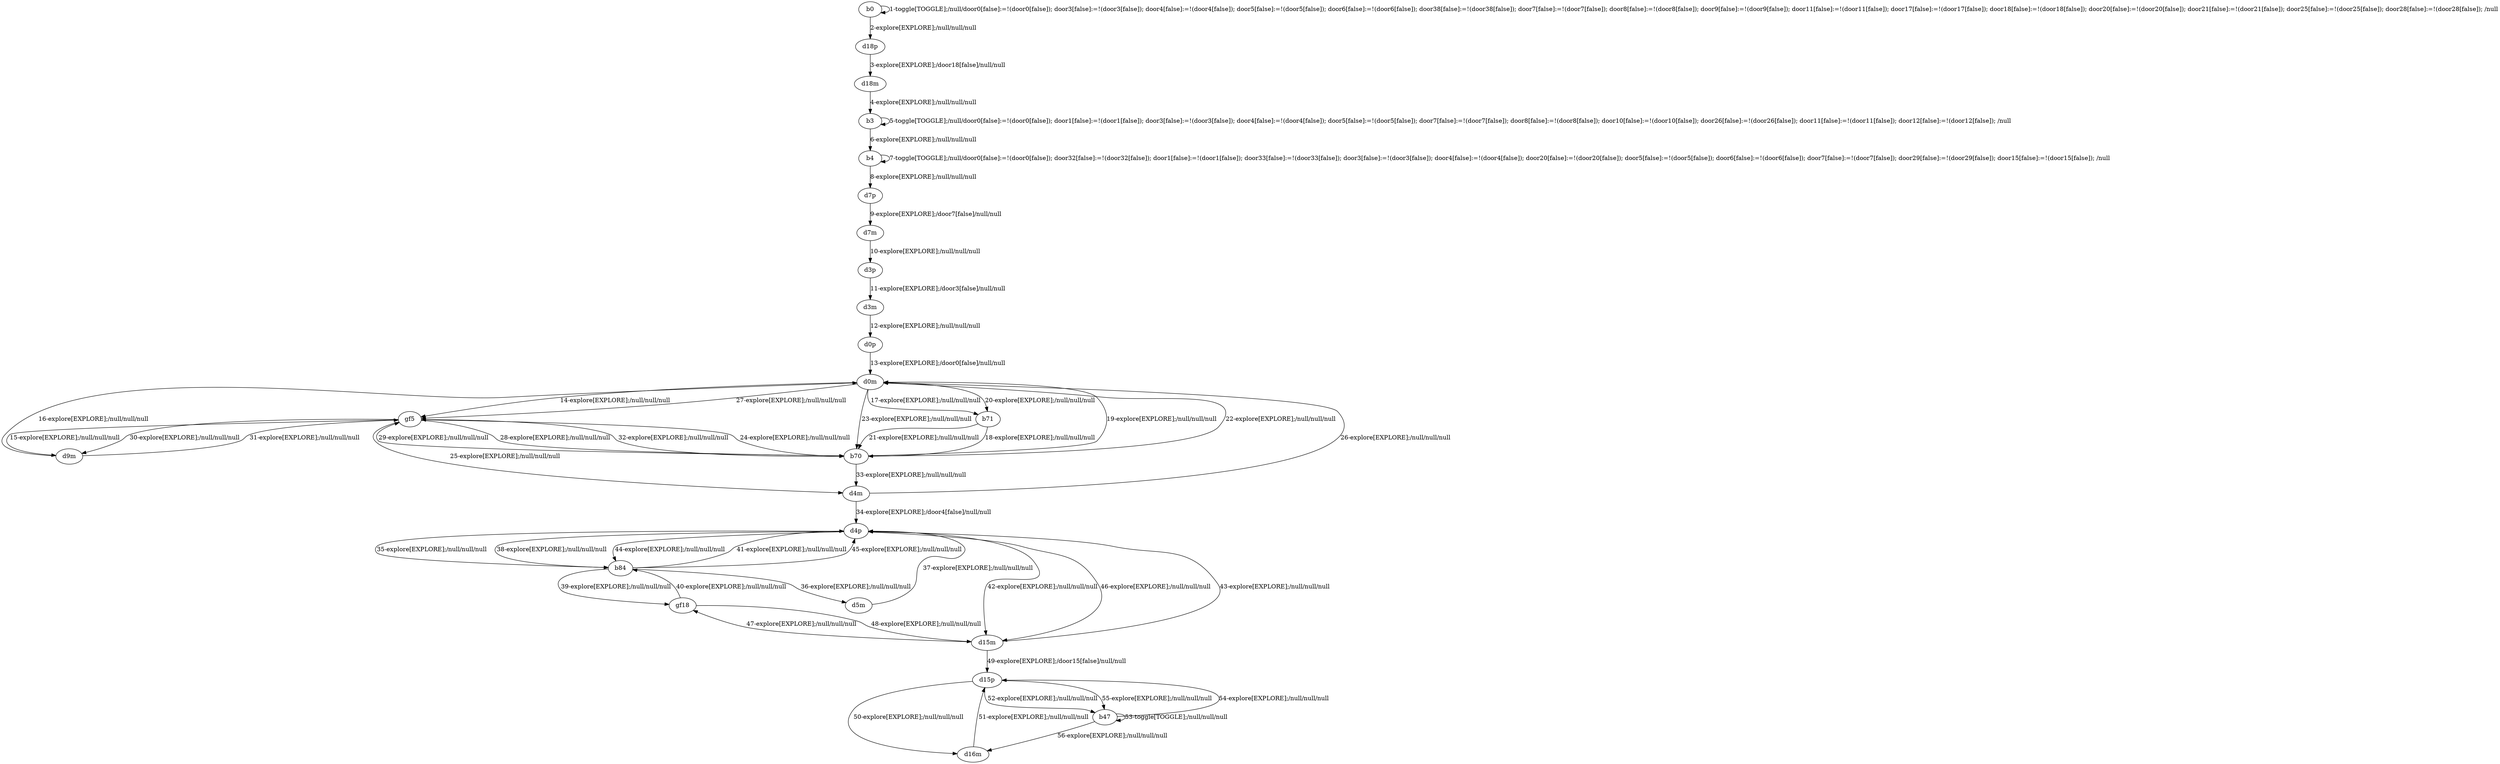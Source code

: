 # Total number of goals covered by this test: 2
# b47 --> b47
# b47 --> d15p

digraph g {
"b0" -> "b0" [label = "1-toggle[TOGGLE];/null/door0[false]:=!(door0[false]); door3[false]:=!(door3[false]); door4[false]:=!(door4[false]); door5[false]:=!(door5[false]); door6[false]:=!(door6[false]); door38[false]:=!(door38[false]); door7[false]:=!(door7[false]); door8[false]:=!(door8[false]); door9[false]:=!(door9[false]); door11[false]:=!(door11[false]); door17[false]:=!(door17[false]); door18[false]:=!(door18[false]); door20[false]:=!(door20[false]); door21[false]:=!(door21[false]); door25[false]:=!(door25[false]); door28[false]:=!(door28[false]); /null"];
"b0" -> "d18p" [label = "2-explore[EXPLORE];/null/null/null"];
"d18p" -> "d18m" [label = "3-explore[EXPLORE];/door18[false]/null/null"];
"d18m" -> "b3" [label = "4-explore[EXPLORE];/null/null/null"];
"b3" -> "b3" [label = "5-toggle[TOGGLE];/null/door0[false]:=!(door0[false]); door1[false]:=!(door1[false]); door3[false]:=!(door3[false]); door4[false]:=!(door4[false]); door5[false]:=!(door5[false]); door7[false]:=!(door7[false]); door8[false]:=!(door8[false]); door10[false]:=!(door10[false]); door26[false]:=!(door26[false]); door11[false]:=!(door11[false]); door12[false]:=!(door12[false]); /null"];
"b3" -> "b4" [label = "6-explore[EXPLORE];/null/null/null"];
"b4" -> "b4" [label = "7-toggle[TOGGLE];/null/door0[false]:=!(door0[false]); door32[false]:=!(door32[false]); door1[false]:=!(door1[false]); door33[false]:=!(door33[false]); door3[false]:=!(door3[false]); door4[false]:=!(door4[false]); door20[false]:=!(door20[false]); door5[false]:=!(door5[false]); door6[false]:=!(door6[false]); door7[false]:=!(door7[false]); door29[false]:=!(door29[false]); door15[false]:=!(door15[false]); /null"];
"b4" -> "d7p" [label = "8-explore[EXPLORE];/null/null/null"];
"d7p" -> "d7m" [label = "9-explore[EXPLORE];/door7[false]/null/null"];
"d7m" -> "d3p" [label = "10-explore[EXPLORE];/null/null/null"];
"d3p" -> "d3m" [label = "11-explore[EXPLORE];/door3[false]/null/null"];
"d3m" -> "d0p" [label = "12-explore[EXPLORE];/null/null/null"];
"d0p" -> "d0m" [label = "13-explore[EXPLORE];/door0[false]/null/null"];
"d0m" -> "gf5" [label = "14-explore[EXPLORE];/null/null/null"];
"gf5" -> "d9m" [label = "15-explore[EXPLORE];/null/null/null"];
"d9m" -> "d0m" [label = "16-explore[EXPLORE];/null/null/null"];
"d0m" -> "b71" [label = "17-explore[EXPLORE];/null/null/null"];
"b71" -> "b70" [label = "18-explore[EXPLORE];/null/null/null"];
"b70" -> "d0m" [label = "19-explore[EXPLORE];/null/null/null"];
"d0m" -> "b71" [label = "20-explore[EXPLORE];/null/null/null"];
"b71" -> "b70" [label = "21-explore[EXPLORE];/null/null/null"];
"b70" -> "d0m" [label = "22-explore[EXPLORE];/null/null/null"];
"d0m" -> "b70" [label = "23-explore[EXPLORE];/null/null/null"];
"b70" -> "gf5" [label = "24-explore[EXPLORE];/null/null/null"];
"gf5" -> "d4m" [label = "25-explore[EXPLORE];/null/null/null"];
"d4m" -> "d0m" [label = "26-explore[EXPLORE];/null/null/null"];
"d0m" -> "gf5" [label = "27-explore[EXPLORE];/null/null/null"];
"gf5" -> "b70" [label = "28-explore[EXPLORE];/null/null/null"];
"b70" -> "gf5" [label = "29-explore[EXPLORE];/null/null/null"];
"gf5" -> "d9m" [label = "30-explore[EXPLORE];/null/null/null"];
"d9m" -> "gf5" [label = "31-explore[EXPLORE];/null/null/null"];
"gf5" -> "b70" [label = "32-explore[EXPLORE];/null/null/null"];
"b70" -> "d4m" [label = "33-explore[EXPLORE];/null/null/null"];
"d4m" -> "d4p" [label = "34-explore[EXPLORE];/door4[false]/null/null"];
"d4p" -> "b84" [label = "35-explore[EXPLORE];/null/null/null"];
"b84" -> "d5m" [label = "36-explore[EXPLORE];/null/null/null"];
"d5m" -> "d4p" [label = "37-explore[EXPLORE];/null/null/null"];
"d4p" -> "b84" [label = "38-explore[EXPLORE];/null/null/null"];
"b84" -> "gf18" [label = "39-explore[EXPLORE];/null/null/null"];
"gf18" -> "b84" [label = "40-explore[EXPLORE];/null/null/null"];
"b84" -> "d4p" [label = "41-explore[EXPLORE];/null/null/null"];
"d4p" -> "d15m" [label = "42-explore[EXPLORE];/null/null/null"];
"d15m" -> "d4p" [label = "43-explore[EXPLORE];/null/null/null"];
"d4p" -> "b84" [label = "44-explore[EXPLORE];/null/null/null"];
"b84" -> "d4p" [label = "45-explore[EXPLORE];/null/null/null"];
"d4p" -> "d15m" [label = "46-explore[EXPLORE];/null/null/null"];
"d15m" -> "gf18" [label = "47-explore[EXPLORE];/null/null/null"];
"gf18" -> "d15m" [label = "48-explore[EXPLORE];/null/null/null"];
"d15m" -> "d15p" [label = "49-explore[EXPLORE];/door15[false]/null/null"];
"d15p" -> "d16m" [label = "50-explore[EXPLORE];/null/null/null"];
"d16m" -> "d15p" [label = "51-explore[EXPLORE];/null/null/null"];
"d15p" -> "b47" [label = "52-explore[EXPLORE];/null/null/null"];
"b47" -> "b47" [label = "53-toggle[TOGGLE];/null/null/null"];
"b47" -> "d15p" [label = "54-explore[EXPLORE];/null/null/null"];
"d15p" -> "b47" [label = "55-explore[EXPLORE];/null/null/null"];
"b47" -> "d16m" [label = "56-explore[EXPLORE];/null/null/null"];
}